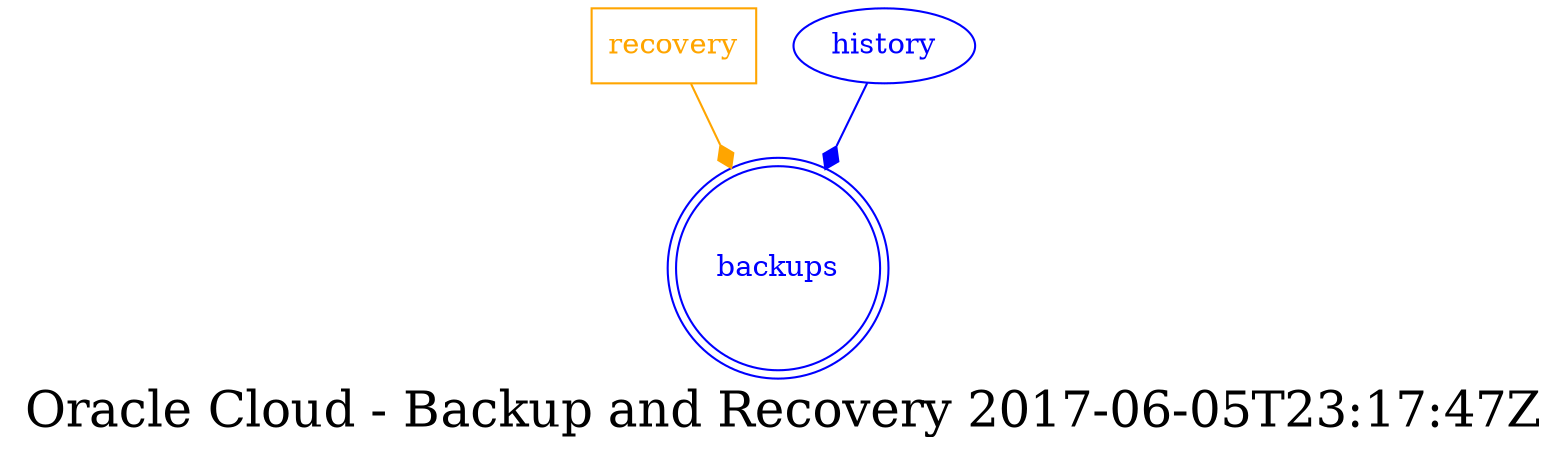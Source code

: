 digraph LexiconGraph {
graph[label="Oracle Cloud - Backup and Recovery 2017-06-05T23:17:47Z", fontsize=24]
splines=true
"backups" [color=blue, fontcolor=blue, shape=doublecircle]
"recovery" [color=orange, fontcolor=orange, shape=box]
"recovery" -> "backups" [color=orange, fontcolor=orange, arrowhead=diamond, arrowtail=none]
"history" -> "backups" [color=blue, fontcolor=blue, arrowhead=diamond, arrowtail=none]
"history" [color=blue, fontcolor=blue, shape=ellipse]
}

